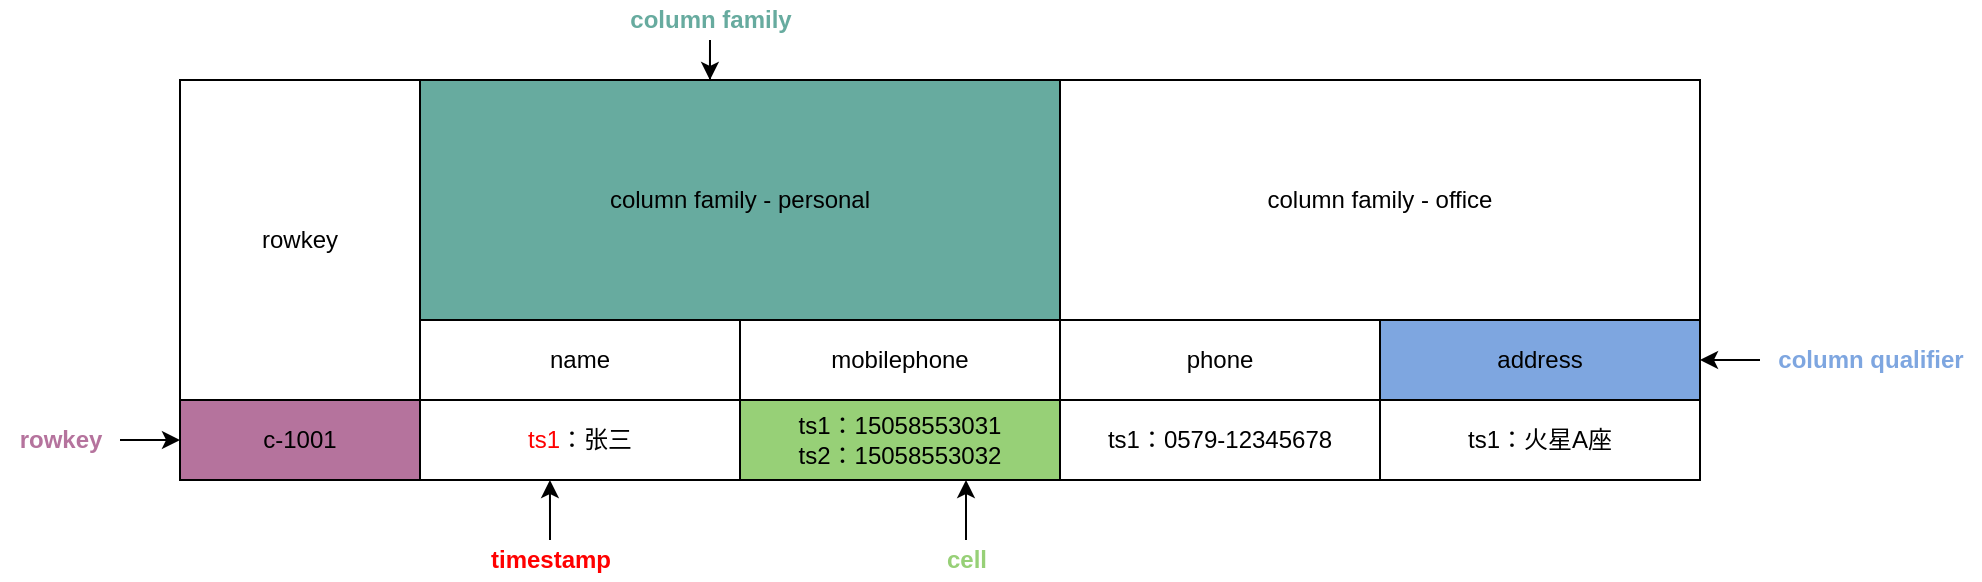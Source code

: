 <mxfile version="12.4.2" type="device" pages="1"><diagram id="xfDu07MCrd5X3N2p08ex" name="第 1 页"><mxGraphModel dx="1933" dy="830" grid="1" gridSize="10" guides="1" tooltips="1" connect="1" arrows="1" fold="1" page="1" pageScale="1" pageWidth="827" pageHeight="1169" math="0" shadow="0"><root><mxCell id="0"/><mxCell id="1" parent="0"/><mxCell id="6T5A5u4jAIMwEgPIB4Dk-13" value="" style="edgeStyle=orthogonalEdgeStyle;rounded=0;orthogonalLoop=1;jettySize=auto;html=1;" parent="1" source="6T5A5u4jAIMwEgPIB4Dk-1" target="7GmawAyqz8Xg41x2jccr-24" edge="1"><mxGeometry relative="1" as="geometry"/></mxCell><mxCell id="6T5A5u4jAIMwEgPIB4Dk-1" value="&lt;font color=&quot;#b5739d&quot;&gt;&lt;b&gt;rowkey&lt;/b&gt;&lt;/font&gt;" style="text;html=1;align=center;verticalAlign=middle;resizable=0;points=[];;autosize=1;" parent="1" vertex="1"><mxGeometry x="-20" y="280" width="60" height="20" as="geometry"/></mxCell><mxCell id="6T5A5u4jAIMwEgPIB4Dk-7" style="edgeStyle=orthogonalEdgeStyle;rounded=0;orthogonalLoop=1;jettySize=auto;html=1;entryX=0.453;entryY=0;entryDx=0;entryDy=0;entryPerimeter=0;" parent="1" source="6T5A5u4jAIMwEgPIB4Dk-6" target="7GmawAyqz8Xg41x2jccr-13" edge="1"><mxGeometry relative="1" as="geometry"/></mxCell><mxCell id="6T5A5u4jAIMwEgPIB4Dk-6" value="&lt;font color=&quot;#67ab9f&quot;&gt;&lt;b&gt;column family&lt;/b&gt;&lt;/font&gt;" style="text;html=1;align=center;verticalAlign=middle;resizable=0;points=[];;autosize=1;" parent="1" vertex="1"><mxGeometry x="285" y="70" width="100" height="20" as="geometry"/></mxCell><mxCell id="7GmawAyqz8Xg41x2jccr-12" value="rowkey" style="rounded=0;whiteSpace=wrap;html=1;" parent="1" vertex="1"><mxGeometry x="70" y="110" width="120" height="160" as="geometry"/></mxCell><mxCell id="7GmawAyqz8Xg41x2jccr-24" value="c-1001" style="rounded=0;whiteSpace=wrap;html=1;fillColor=#B5739D;" parent="1" vertex="1"><mxGeometry x="70" y="270" width="120" height="40" as="geometry"/></mxCell><mxCell id="7GmawAyqz8Xg41x2jccr-13" value="column family - personal" style="rounded=0;whiteSpace=wrap;html=1;fillColor=#67AB9F;strokeColor=#000000;" parent="1" vertex="1"><mxGeometry x="190" y="110" width="320" height="120" as="geometry"/></mxCell><mxCell id="7GmawAyqz8Xg41x2jccr-14" value="column family - office" style="rounded=0;whiteSpace=wrap;html=1;" parent="1" vertex="1"><mxGeometry x="510" y="110" width="320" height="120" as="geometry"/></mxCell><mxCell id="7GmawAyqz8Xg41x2jccr-16" value="name" style="rounded=0;whiteSpace=wrap;html=1;" parent="1" vertex="1"><mxGeometry x="190" y="230" width="160" height="40" as="geometry"/></mxCell><mxCell id="6T5A5u4jAIMwEgPIB4Dk-9" value="mobilephone" style="rounded=0;whiteSpace=wrap;html=1;" parent="1" vertex="1"><mxGeometry x="350" y="230" width="160" height="40" as="geometry"/></mxCell><mxCell id="6T5A5u4jAIMwEgPIB4Dk-10" value="phone" style="rounded=0;whiteSpace=wrap;html=1;" parent="1" vertex="1"><mxGeometry x="510" y="230" width="160" height="40" as="geometry"/></mxCell><mxCell id="6T5A5u4jAIMwEgPIB4Dk-11" value="address" style="rounded=0;whiteSpace=wrap;html=1;fillColor=#7EA6E0;" parent="1" vertex="1"><mxGeometry x="670" y="230" width="160" height="40" as="geometry"/></mxCell><mxCell id="6T5A5u4jAIMwEgPIB4Dk-14" value="&lt;font color=&quot;#ff0000&quot;&gt;ts1&lt;/font&gt;：张三" style="rounded=0;whiteSpace=wrap;html=1;" parent="1" vertex="1"><mxGeometry x="190" y="270" width="160" height="40" as="geometry"/></mxCell><mxCell id="6T5A5u4jAIMwEgPIB4Dk-15" value="ts1：15058553031&lt;br&gt;ts2：15058553032" style="rounded=0;whiteSpace=wrap;html=1;fillColor=#97D077;" parent="1" vertex="1"><mxGeometry x="350" y="270" width="160" height="40" as="geometry"/></mxCell><mxCell id="6T5A5u4jAIMwEgPIB4Dk-16" value="ts1：0579-12345678" style="rounded=0;whiteSpace=wrap;html=1;" parent="1" vertex="1"><mxGeometry x="510" y="270" width="160" height="40" as="geometry"/></mxCell><mxCell id="6T5A5u4jAIMwEgPIB4Dk-17" value="ts1：火星A座" style="rounded=0;whiteSpace=wrap;html=1;" parent="1" vertex="1"><mxGeometry x="670" y="270" width="160" height="40" as="geometry"/></mxCell><mxCell id="6T5A5u4jAIMwEgPIB4Dk-19" style="edgeStyle=orthogonalEdgeStyle;rounded=0;orthogonalLoop=1;jettySize=auto;html=1;entryX=0.406;entryY=1;entryDx=0;entryDy=0;entryPerimeter=0;" parent="1" source="6T5A5u4jAIMwEgPIB4Dk-18" target="6T5A5u4jAIMwEgPIB4Dk-14" edge="1"><mxGeometry relative="1" as="geometry"/></mxCell><mxCell id="6T5A5u4jAIMwEgPIB4Dk-18" value="&lt;font color=&quot;#ff0000&quot;&gt;&lt;b&gt;timestamp&lt;/b&gt;&lt;/font&gt;" style="text;html=1;align=center;verticalAlign=middle;resizable=0;points=[];;autosize=1;" parent="1" vertex="1"><mxGeometry x="215" y="340" width="80" height="20" as="geometry"/></mxCell><mxCell id="6T5A5u4jAIMwEgPIB4Dk-21" style="edgeStyle=orthogonalEdgeStyle;rounded=0;orthogonalLoop=1;jettySize=auto;html=1;entryX=1;entryY=0.5;entryDx=0;entryDy=0;" parent="1" source="6T5A5u4jAIMwEgPIB4Dk-20" target="6T5A5u4jAIMwEgPIB4Dk-11" edge="1"><mxGeometry relative="1" as="geometry"/></mxCell><mxCell id="6T5A5u4jAIMwEgPIB4Dk-20" value="&lt;b&gt;&lt;font color=&quot;#7ea6e0&quot;&gt;column qualifier&lt;/font&gt;&lt;/b&gt;" style="text;html=1;align=center;verticalAlign=middle;resizable=0;points=[];;autosize=1;" parent="1" vertex="1"><mxGeometry x="860" y="240" width="110" height="20" as="geometry"/></mxCell><mxCell id="6T5A5u4jAIMwEgPIB4Dk-23" value="" style="edgeStyle=orthogonalEdgeStyle;rounded=0;orthogonalLoop=1;jettySize=auto;html=1;" parent="1" source="6T5A5u4jAIMwEgPIB4Dk-22" edge="1"><mxGeometry relative="1" as="geometry"><mxPoint x="463" y="310" as="targetPoint"/></mxGeometry></mxCell><mxCell id="6T5A5u4jAIMwEgPIB4Dk-22" value="&lt;b&gt;&lt;font color=&quot;#97d077&quot;&gt;cell&lt;/font&gt;&lt;/b&gt;" style="text;html=1;align=center;verticalAlign=middle;resizable=0;points=[];;autosize=1;" parent="1" vertex="1"><mxGeometry x="443" y="340" width="40" height="20" as="geometry"/></mxCell></root></mxGraphModel></diagram></mxfile>